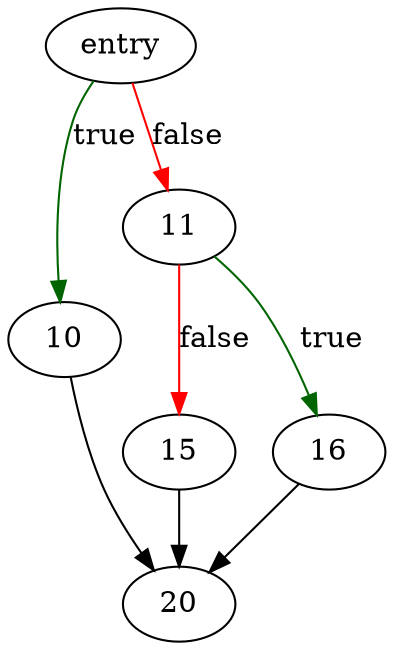 digraph "exprAlwaysFalse" {
	// Node definitions.
	1 [label=entry];
	10;
	11;
	15;
	16;
	20;

	// Edge definitions.
	1 -> 10 [
		color=darkgreen
		label=true
	];
	1 -> 11 [
		color=red
		label=false
	];
	10 -> 20;
	11 -> 15 [
		color=red
		label=false
	];
	11 -> 16 [
		color=darkgreen
		label=true
	];
	15 -> 20;
	16 -> 20;
}